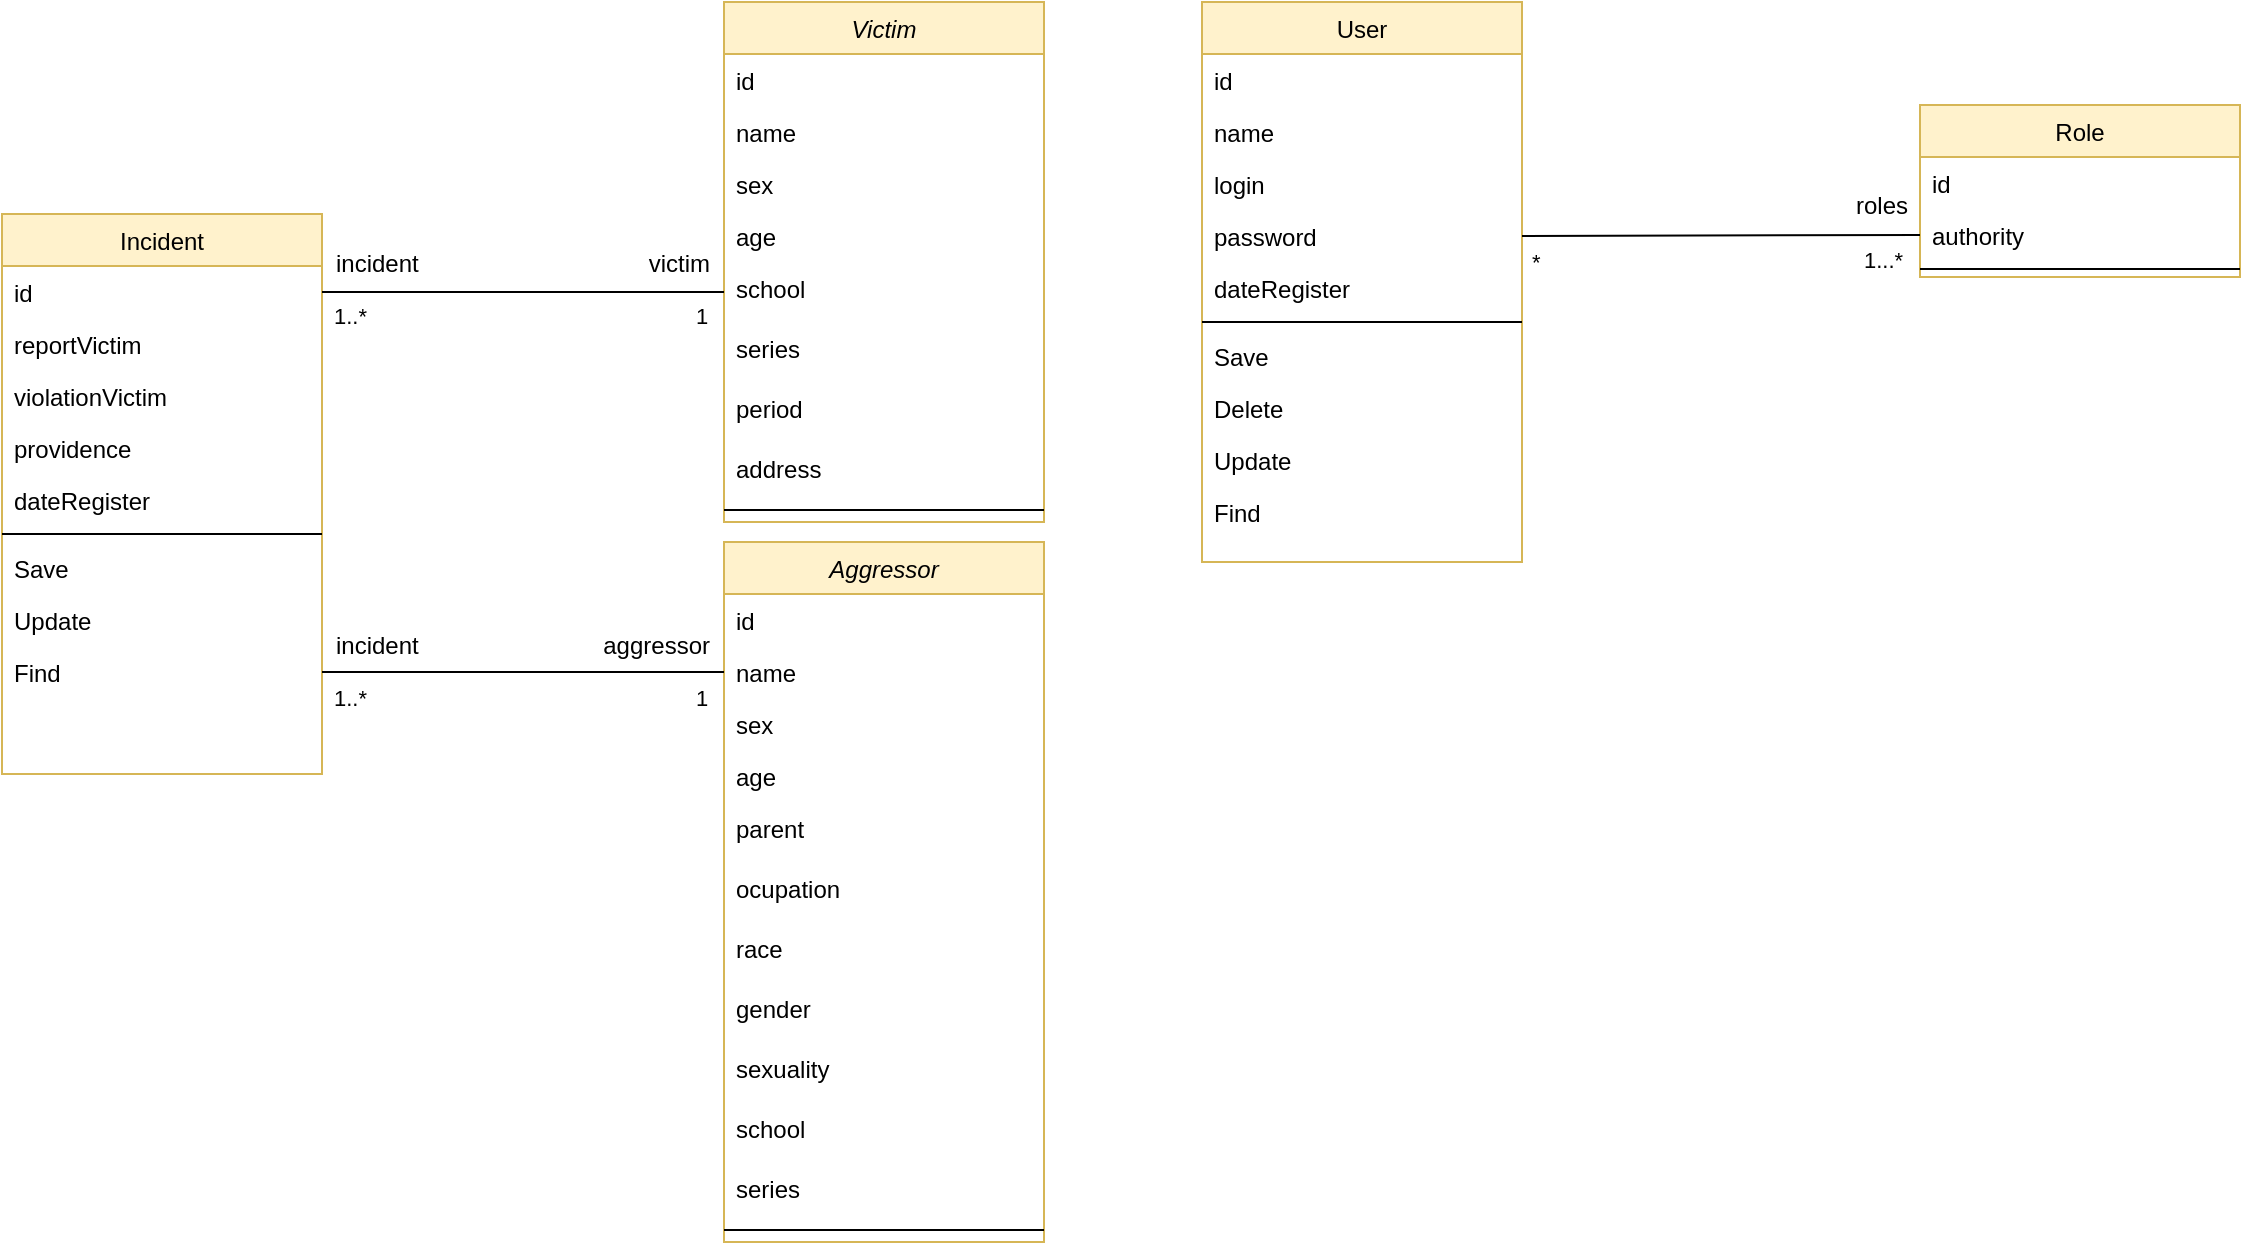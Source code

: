 <mxfile version="20.8.23" type="device"><diagram id="C5RBs43oDa-KdzZeNtuy" name="Page-1"><mxGraphModel dx="768" dy="393" grid="1" gridSize="10" guides="1" tooltips="1" connect="1" arrows="1" fold="1" page="1" pageScale="1" pageWidth="1169" pageHeight="827" math="0" shadow="0"><root><mxCell id="WIyWlLk6GJQsqaUBKTNV-0"/><mxCell id="WIyWlLk6GJQsqaUBKTNV-1" parent="WIyWlLk6GJQsqaUBKTNV-0"/><mxCell id="zkfFHV4jXpPFQw0GAbJ--0" value="Victim" style="swimlane;fontStyle=2;align=center;verticalAlign=top;childLayout=stackLayout;horizontal=1;startSize=26;horizontalStack=0;resizeParent=1;resizeLast=0;collapsible=1;marginBottom=0;rounded=0;shadow=0;strokeWidth=1;fillColor=#fff2cc;strokeColor=#d6b656;" parent="WIyWlLk6GJQsqaUBKTNV-1" vertex="1"><mxGeometry x="401" y="14" width="160" height="260" as="geometry"><mxRectangle x="230" y="140" width="160" height="26" as="alternateBounds"/></mxGeometry></mxCell><mxCell id="zkfFHV4jXpPFQw0GAbJ--1" value="id" style="text;align=left;verticalAlign=top;spacingLeft=4;spacingRight=4;overflow=hidden;rotatable=0;points=[[0,0.5],[1,0.5]];portConstraint=eastwest;" parent="zkfFHV4jXpPFQw0GAbJ--0" vertex="1"><mxGeometry y="26" width="160" height="26" as="geometry"/></mxCell><mxCell id="zkfFHV4jXpPFQw0GAbJ--2" value="name" style="text;align=left;verticalAlign=top;spacingLeft=4;spacingRight=4;overflow=hidden;rotatable=0;points=[[0,0.5],[1,0.5]];portConstraint=eastwest;rounded=0;shadow=0;html=0;" parent="zkfFHV4jXpPFQw0GAbJ--0" vertex="1"><mxGeometry y="52" width="160" height="26" as="geometry"/></mxCell><mxCell id="zkfFHV4jXpPFQw0GAbJ--3" value="sex" style="text;align=left;verticalAlign=top;spacingLeft=4;spacingRight=4;overflow=hidden;rotatable=0;points=[[0,0.5],[1,0.5]];portConstraint=eastwest;rounded=0;shadow=0;html=0;" parent="zkfFHV4jXpPFQw0GAbJ--0" vertex="1"><mxGeometry y="78" width="160" height="26" as="geometry"/></mxCell><mxCell id="zkfFHV4jXpPFQw0GAbJ--5" value="age" style="text;align=left;verticalAlign=top;spacingLeft=4;spacingRight=4;overflow=hidden;rotatable=0;points=[[0,0.5],[1,0.5]];portConstraint=eastwest;" parent="zkfFHV4jXpPFQw0GAbJ--0" vertex="1"><mxGeometry y="104" width="160" height="26" as="geometry"/></mxCell><mxCell id="wf15FgiyJJaOXZP-ZZ-V-24" value="school" style="text;align=left;verticalAlign=top;spacingLeft=4;spacingRight=4;overflow=hidden;rotatable=0;points=[[0,0.5],[1,0.5]];portConstraint=eastwest;" vertex="1" parent="zkfFHV4jXpPFQw0GAbJ--0"><mxGeometry y="130" width="160" height="30" as="geometry"/></mxCell><mxCell id="wf15FgiyJJaOXZP-ZZ-V-27" value="series" style="text;align=left;verticalAlign=top;spacingLeft=4;spacingRight=4;overflow=hidden;rotatable=0;points=[[0,0.5],[1,0.5]];portConstraint=eastwest;" vertex="1" parent="zkfFHV4jXpPFQw0GAbJ--0"><mxGeometry y="160" width="160" height="30" as="geometry"/></mxCell><mxCell id="wf15FgiyJJaOXZP-ZZ-V-28" value="period" style="text;align=left;verticalAlign=top;spacingLeft=4;spacingRight=4;overflow=hidden;rotatable=0;points=[[0,0.5],[1,0.5]];portConstraint=eastwest;" vertex="1" parent="zkfFHV4jXpPFQw0GAbJ--0"><mxGeometry y="190" width="160" height="30" as="geometry"/></mxCell><mxCell id="wf15FgiyJJaOXZP-ZZ-V-29" value="address" style="text;align=left;verticalAlign=top;spacingLeft=4;spacingRight=4;overflow=hidden;rotatable=0;points=[[0,0.5],[1,0.5]];portConstraint=eastwest;" vertex="1" parent="zkfFHV4jXpPFQw0GAbJ--0"><mxGeometry y="220" width="160" height="30" as="geometry"/></mxCell><mxCell id="zkfFHV4jXpPFQw0GAbJ--4" value="" style="line;html=1;strokeWidth=1;align=left;verticalAlign=middle;spacingTop=-1;spacingLeft=3;spacingRight=3;rotatable=0;labelPosition=right;points=[];portConstraint=eastwest;" parent="zkfFHV4jXpPFQw0GAbJ--0" vertex="1"><mxGeometry y="250" width="160" height="8" as="geometry"/></mxCell><mxCell id="zkfFHV4jXpPFQw0GAbJ--17" value="Incident" style="swimlane;fontStyle=0;align=center;verticalAlign=top;childLayout=stackLayout;horizontal=1;startSize=26;horizontalStack=0;resizeParent=1;resizeLast=0;collapsible=1;marginBottom=0;rounded=0;shadow=0;strokeWidth=1;labelBackgroundColor=none;fillColor=#fff2cc;strokeColor=#d6b656;" parent="WIyWlLk6GJQsqaUBKTNV-1" vertex="1"><mxGeometry x="40" y="120" width="160" height="280" as="geometry"><mxRectangle x="550" y="140" width="160" height="26" as="alternateBounds"/></mxGeometry></mxCell><mxCell id="zkfFHV4jXpPFQw0GAbJ--18" value="id" style="text;align=left;verticalAlign=top;spacingLeft=4;spacingRight=4;overflow=hidden;rotatable=0;points=[[0,0.5],[1,0.5]];portConstraint=eastwest;" parent="zkfFHV4jXpPFQw0GAbJ--17" vertex="1"><mxGeometry y="26" width="160" height="26" as="geometry"/></mxCell><mxCell id="zkfFHV4jXpPFQw0GAbJ--19" value="reportVictim" style="text;align=left;verticalAlign=top;spacingLeft=4;spacingRight=4;overflow=hidden;rotatable=0;points=[[0,0.5],[1,0.5]];portConstraint=eastwest;rounded=0;shadow=0;html=0;" parent="zkfFHV4jXpPFQw0GAbJ--17" vertex="1"><mxGeometry y="52" width="160" height="26" as="geometry"/></mxCell><mxCell id="zkfFHV4jXpPFQw0GAbJ--20" value="violationVictim" style="text;align=left;verticalAlign=top;spacingLeft=4;spacingRight=4;overflow=hidden;rotatable=0;points=[[0,0.5],[1,0.5]];portConstraint=eastwest;rounded=0;shadow=0;html=0;" parent="zkfFHV4jXpPFQw0GAbJ--17" vertex="1"><mxGeometry y="78" width="160" height="26" as="geometry"/></mxCell><mxCell id="zkfFHV4jXpPFQw0GAbJ--21" value="providence" style="text;align=left;verticalAlign=top;spacingLeft=4;spacingRight=4;overflow=hidden;rotatable=0;points=[[0,0.5],[1,0.5]];portConstraint=eastwest;rounded=0;shadow=0;html=0;" parent="zkfFHV4jXpPFQw0GAbJ--17" vertex="1"><mxGeometry y="104" width="160" height="26" as="geometry"/></mxCell><mxCell id="zkfFHV4jXpPFQw0GAbJ--22" value="dateRegister" style="text;align=left;verticalAlign=top;spacingLeft=4;spacingRight=4;overflow=hidden;rotatable=0;points=[[0,0.5],[1,0.5]];portConstraint=eastwest;rounded=0;shadow=0;html=0;" parent="zkfFHV4jXpPFQw0GAbJ--17" vertex="1"><mxGeometry y="130" width="160" height="26" as="geometry"/></mxCell><mxCell id="zkfFHV4jXpPFQw0GAbJ--23" value="" style="line;html=1;strokeWidth=1;align=left;verticalAlign=middle;spacingTop=-1;spacingLeft=3;spacingRight=3;rotatable=0;labelPosition=right;points=[];portConstraint=eastwest;" parent="zkfFHV4jXpPFQw0GAbJ--17" vertex="1"><mxGeometry y="156" width="160" height="8" as="geometry"/></mxCell><mxCell id="zkfFHV4jXpPFQw0GAbJ--24" value="Save" style="text;align=left;verticalAlign=top;spacingLeft=4;spacingRight=4;overflow=hidden;rotatable=0;points=[[0,0.5],[1,0.5]];portConstraint=eastwest;" parent="zkfFHV4jXpPFQw0GAbJ--17" vertex="1"><mxGeometry y="164" width="160" height="26" as="geometry"/></mxCell><mxCell id="wf15FgiyJJaOXZP-ZZ-V-18" value="Update" style="text;align=left;verticalAlign=top;spacingLeft=4;spacingRight=4;overflow=hidden;rotatable=0;points=[[0,0.5],[1,0.5]];portConstraint=eastwest;" vertex="1" parent="zkfFHV4jXpPFQw0GAbJ--17"><mxGeometry y="190" width="160" height="26" as="geometry"/></mxCell><mxCell id="wf15FgiyJJaOXZP-ZZ-V-19" value="Find" style="text;align=left;verticalAlign=top;spacingLeft=4;spacingRight=4;overflow=hidden;rotatable=0;points=[[0,0.5],[1,0.5]];portConstraint=eastwest;" vertex="1" parent="zkfFHV4jXpPFQw0GAbJ--17"><mxGeometry y="216" width="160" height="26" as="geometry"/></mxCell><mxCell id="wf15FgiyJJaOXZP-ZZ-V-41" value="Aggressor" style="swimlane;fontStyle=2;align=center;verticalAlign=top;childLayout=stackLayout;horizontal=1;startSize=26;horizontalStack=0;resizeParent=1;resizeLast=0;collapsible=1;marginBottom=0;rounded=0;shadow=0;strokeWidth=1;fillColor=#fff2cc;strokeColor=#d6b656;" vertex="1" parent="WIyWlLk6GJQsqaUBKTNV-1"><mxGeometry x="401" y="284" width="160" height="350" as="geometry"><mxRectangle x="230" y="140" width="160" height="26" as="alternateBounds"/></mxGeometry></mxCell><mxCell id="wf15FgiyJJaOXZP-ZZ-V-42" value="id" style="text;align=left;verticalAlign=top;spacingLeft=4;spacingRight=4;overflow=hidden;rotatable=0;points=[[0,0.5],[1,0.5]];portConstraint=eastwest;" vertex="1" parent="wf15FgiyJJaOXZP-ZZ-V-41"><mxGeometry y="26" width="160" height="26" as="geometry"/></mxCell><mxCell id="wf15FgiyJJaOXZP-ZZ-V-43" value="name" style="text;align=left;verticalAlign=top;spacingLeft=4;spacingRight=4;overflow=hidden;rotatable=0;points=[[0,0.5],[1,0.5]];portConstraint=eastwest;rounded=0;shadow=0;html=0;" vertex="1" parent="wf15FgiyJJaOXZP-ZZ-V-41"><mxGeometry y="52" width="160" height="26" as="geometry"/></mxCell><mxCell id="wf15FgiyJJaOXZP-ZZ-V-44" value="sex" style="text;align=left;verticalAlign=top;spacingLeft=4;spacingRight=4;overflow=hidden;rotatable=0;points=[[0,0.5],[1,0.5]];portConstraint=eastwest;rounded=0;shadow=0;html=0;" vertex="1" parent="wf15FgiyJJaOXZP-ZZ-V-41"><mxGeometry y="78" width="160" height="26" as="geometry"/></mxCell><mxCell id="wf15FgiyJJaOXZP-ZZ-V-45" value="age" style="text;align=left;verticalAlign=top;spacingLeft=4;spacingRight=4;overflow=hidden;rotatable=0;points=[[0,0.5],[1,0.5]];portConstraint=eastwest;" vertex="1" parent="wf15FgiyJJaOXZP-ZZ-V-41"><mxGeometry y="104" width="160" height="26" as="geometry"/></mxCell><mxCell id="wf15FgiyJJaOXZP-ZZ-V-46" value="parent" style="text;align=left;verticalAlign=top;spacingLeft=4;spacingRight=4;overflow=hidden;rotatable=0;points=[[0,0.5],[1,0.5]];portConstraint=eastwest;" vertex="1" parent="wf15FgiyJJaOXZP-ZZ-V-41"><mxGeometry y="130" width="160" height="30" as="geometry"/></mxCell><mxCell id="wf15FgiyJJaOXZP-ZZ-V-47" value="ocupation" style="text;align=left;verticalAlign=top;spacingLeft=4;spacingRight=4;overflow=hidden;rotatable=0;points=[[0,0.5],[1,0.5]];portConstraint=eastwest;" vertex="1" parent="wf15FgiyJJaOXZP-ZZ-V-41"><mxGeometry y="160" width="160" height="30" as="geometry"/></mxCell><mxCell id="wf15FgiyJJaOXZP-ZZ-V-48" value="race" style="text;align=left;verticalAlign=top;spacingLeft=4;spacingRight=4;overflow=hidden;rotatable=0;points=[[0,0.5],[1,0.5]];portConstraint=eastwest;" vertex="1" parent="wf15FgiyJJaOXZP-ZZ-V-41"><mxGeometry y="190" width="160" height="30" as="geometry"/></mxCell><mxCell id="wf15FgiyJJaOXZP-ZZ-V-49" value="gender" style="text;align=left;verticalAlign=top;spacingLeft=4;spacingRight=4;overflow=hidden;rotatable=0;points=[[0,0.5],[1,0.5]];portConstraint=eastwest;" vertex="1" parent="wf15FgiyJJaOXZP-ZZ-V-41"><mxGeometry y="220" width="160" height="30" as="geometry"/></mxCell><mxCell id="wf15FgiyJJaOXZP-ZZ-V-52" value="sexuality" style="text;align=left;verticalAlign=top;spacingLeft=4;spacingRight=4;overflow=hidden;rotatable=0;points=[[0,0.5],[1,0.5]];portConstraint=eastwest;" vertex="1" parent="wf15FgiyJJaOXZP-ZZ-V-41"><mxGeometry y="250" width="160" height="30" as="geometry"/></mxCell><mxCell id="wf15FgiyJJaOXZP-ZZ-V-53" value="school" style="text;align=left;verticalAlign=top;spacingLeft=4;spacingRight=4;overflow=hidden;rotatable=0;points=[[0,0.5],[1,0.5]];portConstraint=eastwest;" vertex="1" parent="wf15FgiyJJaOXZP-ZZ-V-41"><mxGeometry y="280" width="160" height="30" as="geometry"/></mxCell><mxCell id="wf15FgiyJJaOXZP-ZZ-V-54" value="series" style="text;align=left;verticalAlign=top;spacingLeft=4;spacingRight=4;overflow=hidden;rotatable=0;points=[[0,0.5],[1,0.5]];portConstraint=eastwest;" vertex="1" parent="wf15FgiyJJaOXZP-ZZ-V-41"><mxGeometry y="310" width="160" height="30" as="geometry"/></mxCell><mxCell id="wf15FgiyJJaOXZP-ZZ-V-50" value="" style="line;html=1;strokeWidth=1;align=left;verticalAlign=middle;spacingTop=-1;spacingLeft=3;spacingRight=3;rotatable=0;labelPosition=right;points=[];portConstraint=eastwest;" vertex="1" parent="wf15FgiyJJaOXZP-ZZ-V-41"><mxGeometry y="340" width="160" height="8" as="geometry"/></mxCell><mxCell id="wf15FgiyJJaOXZP-ZZ-V-65" value="" style="group" vertex="1" connectable="0" parent="WIyWlLk6GJQsqaUBKTNV-1"><mxGeometry x="201" y="131" width="199" height="27" as="geometry"/></mxCell><mxCell id="wf15FgiyJJaOXZP-ZZ-V-55" value="" style="endArrow=none;html=1;rounded=0;entryX=0;entryY=0.5;entryDx=0;entryDy=0;exitX=1;exitY=0.5;exitDx=0;exitDy=0;" edge="1" parent="wf15FgiyJJaOXZP-ZZ-V-65" source="zkfFHV4jXpPFQw0GAbJ--18" target="wf15FgiyJJaOXZP-ZZ-V-24"><mxGeometry width="50" height="50" relative="1" as="geometry"><mxPoint x="69" y="59" as="sourcePoint"/><mxPoint x="119" y="9" as="targetPoint"/></mxGeometry></mxCell><mxCell id="wf15FgiyJJaOXZP-ZZ-V-61" value="1" style="edgeLabel;resizable=0;html=1;align=left;verticalAlign=top;labelBackgroundColor=none;" connectable="0" vertex="1" parent="wf15FgiyJJaOXZP-ZZ-V-65"><mxGeometry x="184" y="27" as="geometry"/></mxCell><mxCell id="wf15FgiyJJaOXZP-ZZ-V-62" value="1..*" style="edgeLabel;resizable=0;html=1;align=left;verticalAlign=top;labelBackgroundColor=none;" connectable="0" vertex="1" parent="wf15FgiyJJaOXZP-ZZ-V-65"><mxGeometry x="3" y="27" as="geometry"/></mxCell><mxCell id="wf15FgiyJJaOXZP-ZZ-V-63" value="incident" style="text;align=left;verticalAlign=top;spacingLeft=4;spacingRight=4;overflow=hidden;rotatable=0;points=[[0,0.5],[1,0.5]];portConstraint=eastwest;" vertex="1" parent="wf15FgiyJJaOXZP-ZZ-V-65"><mxGeometry width="70" height="26" as="geometry"/></mxCell><mxCell id="wf15FgiyJJaOXZP-ZZ-V-64" value="victim" style="text;align=right;verticalAlign=top;spacingLeft=4;spacingRight=4;overflow=hidden;rotatable=0;points=[[0,0.5],[1,0.5]];portConstraint=eastwest;" vertex="1" parent="wf15FgiyJJaOXZP-ZZ-V-65"><mxGeometry x="129" width="70" height="26" as="geometry"/></mxCell><mxCell id="wf15FgiyJJaOXZP-ZZ-V-66" value="" style="group" vertex="1" connectable="0" parent="WIyWlLk6GJQsqaUBKTNV-1"><mxGeometry x="201" y="322" width="199" height="27" as="geometry"/></mxCell><mxCell id="wf15FgiyJJaOXZP-ZZ-V-68" value="1" style="edgeLabel;resizable=0;html=1;align=left;verticalAlign=top;labelBackgroundColor=none;" connectable="0" vertex="1" parent="wf15FgiyJJaOXZP-ZZ-V-66"><mxGeometry x="184" y="27" as="geometry"/></mxCell><mxCell id="wf15FgiyJJaOXZP-ZZ-V-69" value="1..*" style="edgeLabel;resizable=0;html=1;align=left;verticalAlign=top;labelBackgroundColor=none;" connectable="0" vertex="1" parent="wf15FgiyJJaOXZP-ZZ-V-66"><mxGeometry x="3" y="27" as="geometry"/></mxCell><mxCell id="wf15FgiyJJaOXZP-ZZ-V-70" value="incident" style="text;align=left;verticalAlign=top;spacingLeft=4;spacingRight=4;overflow=hidden;rotatable=0;points=[[0,0.5],[1,0.5]];portConstraint=eastwest;" vertex="1" parent="wf15FgiyJJaOXZP-ZZ-V-66"><mxGeometry width="70" height="26" as="geometry"/></mxCell><mxCell id="wf15FgiyJJaOXZP-ZZ-V-71" value="aggressor" style="text;align=right;verticalAlign=top;spacingLeft=4;spacingRight=4;overflow=hidden;rotatable=0;points=[[0,0.5],[1,0.5]];portConstraint=eastwest;" vertex="1" parent="wf15FgiyJJaOXZP-ZZ-V-66"><mxGeometry x="129" width="70" height="26" as="geometry"/></mxCell><mxCell id="wf15FgiyJJaOXZP-ZZ-V-67" value="" style="endArrow=none;html=1;rounded=0;entryX=0;entryY=0.5;entryDx=0;entryDy=0;exitX=1;exitY=0.5;exitDx=0;exitDy=0;" edge="1" parent="WIyWlLk6GJQsqaUBKTNV-1" source="wf15FgiyJJaOXZP-ZZ-V-19" target="wf15FgiyJJaOXZP-ZZ-V-43"><mxGeometry width="50" height="50" relative="1" as="geometry"><mxPoint x="279" y="383" as="sourcePoint"/><mxPoint x="329" y="333" as="targetPoint"/></mxGeometry></mxCell><mxCell id="wf15FgiyJJaOXZP-ZZ-V-72" value="User" style="swimlane;fontStyle=0;align=center;verticalAlign=top;childLayout=stackLayout;horizontal=1;startSize=26;horizontalStack=0;resizeParent=1;resizeLast=0;collapsible=1;marginBottom=0;rounded=0;shadow=0;strokeWidth=1;labelBackgroundColor=none;fillColor=#fff2cc;strokeColor=#d6b656;" vertex="1" parent="WIyWlLk6GJQsqaUBKTNV-1"><mxGeometry x="640" y="14" width="160" height="280" as="geometry"><mxRectangle x="550" y="140" width="160" height="26" as="alternateBounds"/></mxGeometry></mxCell><mxCell id="wf15FgiyJJaOXZP-ZZ-V-73" value="id" style="text;align=left;verticalAlign=top;spacingLeft=4;spacingRight=4;overflow=hidden;rotatable=0;points=[[0,0.5],[1,0.5]];portConstraint=eastwest;" vertex="1" parent="wf15FgiyJJaOXZP-ZZ-V-72"><mxGeometry y="26" width="160" height="26" as="geometry"/></mxCell><mxCell id="wf15FgiyJJaOXZP-ZZ-V-74" value="name" style="text;align=left;verticalAlign=top;spacingLeft=4;spacingRight=4;overflow=hidden;rotatable=0;points=[[0,0.5],[1,0.5]];portConstraint=eastwest;rounded=0;shadow=0;html=0;" vertex="1" parent="wf15FgiyJJaOXZP-ZZ-V-72"><mxGeometry y="52" width="160" height="26" as="geometry"/></mxCell><mxCell id="wf15FgiyJJaOXZP-ZZ-V-75" value="login" style="text;align=left;verticalAlign=top;spacingLeft=4;spacingRight=4;overflow=hidden;rotatable=0;points=[[0,0.5],[1,0.5]];portConstraint=eastwest;rounded=0;shadow=0;html=0;" vertex="1" parent="wf15FgiyJJaOXZP-ZZ-V-72"><mxGeometry y="78" width="160" height="26" as="geometry"/></mxCell><mxCell id="wf15FgiyJJaOXZP-ZZ-V-76" value="password" style="text;align=left;verticalAlign=top;spacingLeft=4;spacingRight=4;overflow=hidden;rotatable=0;points=[[0,0.5],[1,0.5]];portConstraint=eastwest;rounded=0;shadow=0;html=0;" vertex="1" parent="wf15FgiyJJaOXZP-ZZ-V-72"><mxGeometry y="104" width="160" height="26" as="geometry"/></mxCell><mxCell id="wf15FgiyJJaOXZP-ZZ-V-77" value="dateRegister" style="text;align=left;verticalAlign=top;spacingLeft=4;spacingRight=4;overflow=hidden;rotatable=0;points=[[0,0.5],[1,0.5]];portConstraint=eastwest;rounded=0;shadow=0;html=0;" vertex="1" parent="wf15FgiyJJaOXZP-ZZ-V-72"><mxGeometry y="130" width="160" height="26" as="geometry"/></mxCell><mxCell id="wf15FgiyJJaOXZP-ZZ-V-78" value="" style="line;html=1;strokeWidth=1;align=left;verticalAlign=middle;spacingTop=-1;spacingLeft=3;spacingRight=3;rotatable=0;labelPosition=right;points=[];portConstraint=eastwest;" vertex="1" parent="wf15FgiyJJaOXZP-ZZ-V-72"><mxGeometry y="156" width="160" height="8" as="geometry"/></mxCell><mxCell id="wf15FgiyJJaOXZP-ZZ-V-79" value="Save" style="text;align=left;verticalAlign=top;spacingLeft=4;spacingRight=4;overflow=hidden;rotatable=0;points=[[0,0.5],[1,0.5]];portConstraint=eastwest;" vertex="1" parent="wf15FgiyJJaOXZP-ZZ-V-72"><mxGeometry y="164" width="160" height="26" as="geometry"/></mxCell><mxCell id="wf15FgiyJJaOXZP-ZZ-V-80" value="Delete" style="text;align=left;verticalAlign=top;spacingLeft=4;spacingRight=4;overflow=hidden;rotatable=0;points=[[0,0.5],[1,0.5]];portConstraint=eastwest;" vertex="1" parent="wf15FgiyJJaOXZP-ZZ-V-72"><mxGeometry y="190" width="160" height="26" as="geometry"/></mxCell><mxCell id="wf15FgiyJJaOXZP-ZZ-V-81" value="Update" style="text;align=left;verticalAlign=top;spacingLeft=4;spacingRight=4;overflow=hidden;rotatable=0;points=[[0,0.5],[1,0.5]];portConstraint=eastwest;" vertex="1" parent="wf15FgiyJJaOXZP-ZZ-V-72"><mxGeometry y="216" width="160" height="26" as="geometry"/></mxCell><mxCell id="wf15FgiyJJaOXZP-ZZ-V-82" value="Find" style="text;align=left;verticalAlign=top;spacingLeft=4;spacingRight=4;overflow=hidden;rotatable=0;points=[[0,0.5],[1,0.5]];portConstraint=eastwest;" vertex="1" parent="wf15FgiyJJaOXZP-ZZ-V-72"><mxGeometry y="242" width="160" height="26" as="geometry"/></mxCell><mxCell id="wf15FgiyJJaOXZP-ZZ-V-95" value="Role" style="swimlane;fontStyle=0;align=center;verticalAlign=top;childLayout=stackLayout;horizontal=1;startSize=26;horizontalStack=0;resizeParent=1;resizeLast=0;collapsible=1;marginBottom=0;rounded=0;shadow=0;strokeWidth=1;labelBackgroundColor=none;fillColor=#fff2cc;strokeColor=#d6b656;" vertex="1" parent="WIyWlLk6GJQsqaUBKTNV-1"><mxGeometry x="999" y="65.5" width="160" height="86" as="geometry"><mxRectangle x="550" y="140" width="160" height="26" as="alternateBounds"/></mxGeometry></mxCell><mxCell id="wf15FgiyJJaOXZP-ZZ-V-96" value="id" style="text;align=left;verticalAlign=top;spacingLeft=4;spacingRight=4;overflow=hidden;rotatable=0;points=[[0,0.5],[1,0.5]];portConstraint=eastwest;" vertex="1" parent="wf15FgiyJJaOXZP-ZZ-V-95"><mxGeometry y="26" width="160" height="26" as="geometry"/></mxCell><mxCell id="wf15FgiyJJaOXZP-ZZ-V-97" value="authority" style="text;align=left;verticalAlign=top;spacingLeft=4;spacingRight=4;overflow=hidden;rotatable=0;points=[[0,0.5],[1,0.5]];portConstraint=eastwest;rounded=0;shadow=0;html=0;" vertex="1" parent="wf15FgiyJJaOXZP-ZZ-V-95"><mxGeometry y="52" width="160" height="26" as="geometry"/></mxCell><mxCell id="wf15FgiyJJaOXZP-ZZ-V-101" value="" style="line;html=1;strokeWidth=1;align=left;verticalAlign=middle;spacingTop=-1;spacingLeft=3;spacingRight=3;rotatable=0;labelPosition=right;points=[];portConstraint=eastwest;" vertex="1" parent="wf15FgiyJJaOXZP-ZZ-V-95"><mxGeometry y="78" width="160" height="8" as="geometry"/></mxCell><mxCell id="wf15FgiyJJaOXZP-ZZ-V-106" value="" style="group" vertex="1" connectable="0" parent="WIyWlLk6GJQsqaUBKTNV-1"><mxGeometry x="800" y="104" width="199" height="27" as="geometry"/></mxCell><mxCell id="wf15FgiyJJaOXZP-ZZ-V-108" value="1...*" style="edgeLabel;resizable=0;html=1;align=left;verticalAlign=top;labelBackgroundColor=none;" connectable="0" vertex="1" parent="wf15FgiyJJaOXZP-ZZ-V-106"><mxGeometry x="169" y="26" as="geometry"/></mxCell><mxCell id="wf15FgiyJJaOXZP-ZZ-V-109" value="*" style="edgeLabel;resizable=0;html=1;align=left;verticalAlign=top;labelBackgroundColor=none;" connectable="0" vertex="1" parent="wf15FgiyJJaOXZP-ZZ-V-106"><mxGeometry x="3" y="27" as="geometry"/></mxCell><mxCell id="wf15FgiyJJaOXZP-ZZ-V-111" value="roles" style="text;align=right;verticalAlign=top;spacingLeft=4;spacingRight=4;overflow=hidden;rotatable=0;points=[[0,0.5],[1,0.5]];portConstraint=eastwest;" vertex="1" parent="wf15FgiyJJaOXZP-ZZ-V-106"><mxGeometry x="129" y="-2" width="70" height="26" as="geometry"/></mxCell><mxCell id="wf15FgiyJJaOXZP-ZZ-V-107" value="" style="endArrow=none;html=1;rounded=0;exitX=1;exitY=0.5;exitDx=0;exitDy=0;entryX=0;entryY=0.5;entryDx=0;entryDy=0;" edge="1" parent="WIyWlLk6GJQsqaUBKTNV-1" source="wf15FgiyJJaOXZP-ZZ-V-76" target="wf15FgiyJJaOXZP-ZZ-V-97"><mxGeometry width="50" height="50" relative="1" as="geometry"><mxPoint x="869" y="167" as="sourcePoint"/><mxPoint x="919" y="168" as="targetPoint"/></mxGeometry></mxCell></root></mxGraphModel></diagram></mxfile>